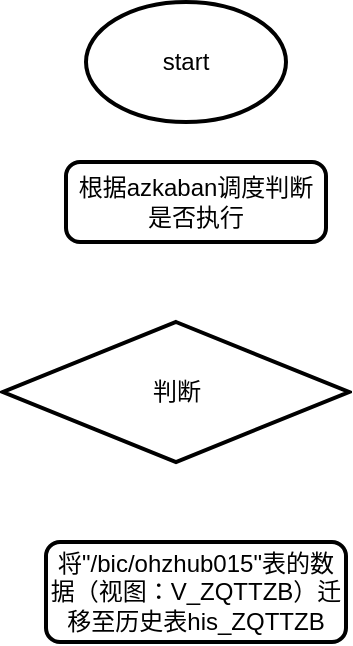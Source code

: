 <mxfile version="10.7.7" type="github"><diagram id="CbKFdTX_EYIRgnpVTm_d" name="Page-1"><mxGraphModel dx="1394" dy="764" grid="1" gridSize="10" guides="1" tooltips="1" connect="1" arrows="1" fold="1" page="1" pageScale="1" pageWidth="827" pageHeight="1169" math="0" shadow="0"><root><mxCell id="0"/><mxCell id="1" parent="0"/><mxCell id="mzEmDTqciLKnz5UOvd4k-1" value="start" style="strokeWidth=2;html=1;shape=mxgraph.flowchart.start_1;whiteSpace=wrap;" vertex="1" parent="1"><mxGeometry x="280" y="30" width="100" height="60" as="geometry"/></mxCell><mxCell id="mzEmDTqciLKnz5UOvd4k-3" value="根据azkaban调度判断是否执行" style="rounded=1;whiteSpace=wrap;html=1;absoluteArcSize=1;arcSize=14;strokeWidth=2;" vertex="1" parent="1"><mxGeometry x="270" y="110" width="130" height="40" as="geometry"/></mxCell><mxCell id="mzEmDTqciLKnz5UOvd4k-5" value="判断" style="strokeWidth=2;html=1;shape=mxgraph.flowchart.decision;whiteSpace=wrap;" vertex="1" parent="1"><mxGeometry x="238.5" y="190" width="173" height="70" as="geometry"/></mxCell><mxCell id="mzEmDTqciLKnz5UOvd4k-6" value="将&quot;/bic/ohzhub015&quot;表的数据（视图：V_ZQTTZB）迁移至历史表his_ZQTTZB" style="rounded=1;whiteSpace=wrap;html=1;absoluteArcSize=1;arcSize=14;strokeWidth=2;" vertex="1" parent="1"><mxGeometry x="260" y="300" width="150" height="50" as="geometry"/></mxCell></root></mxGraphModel></diagram></mxfile>